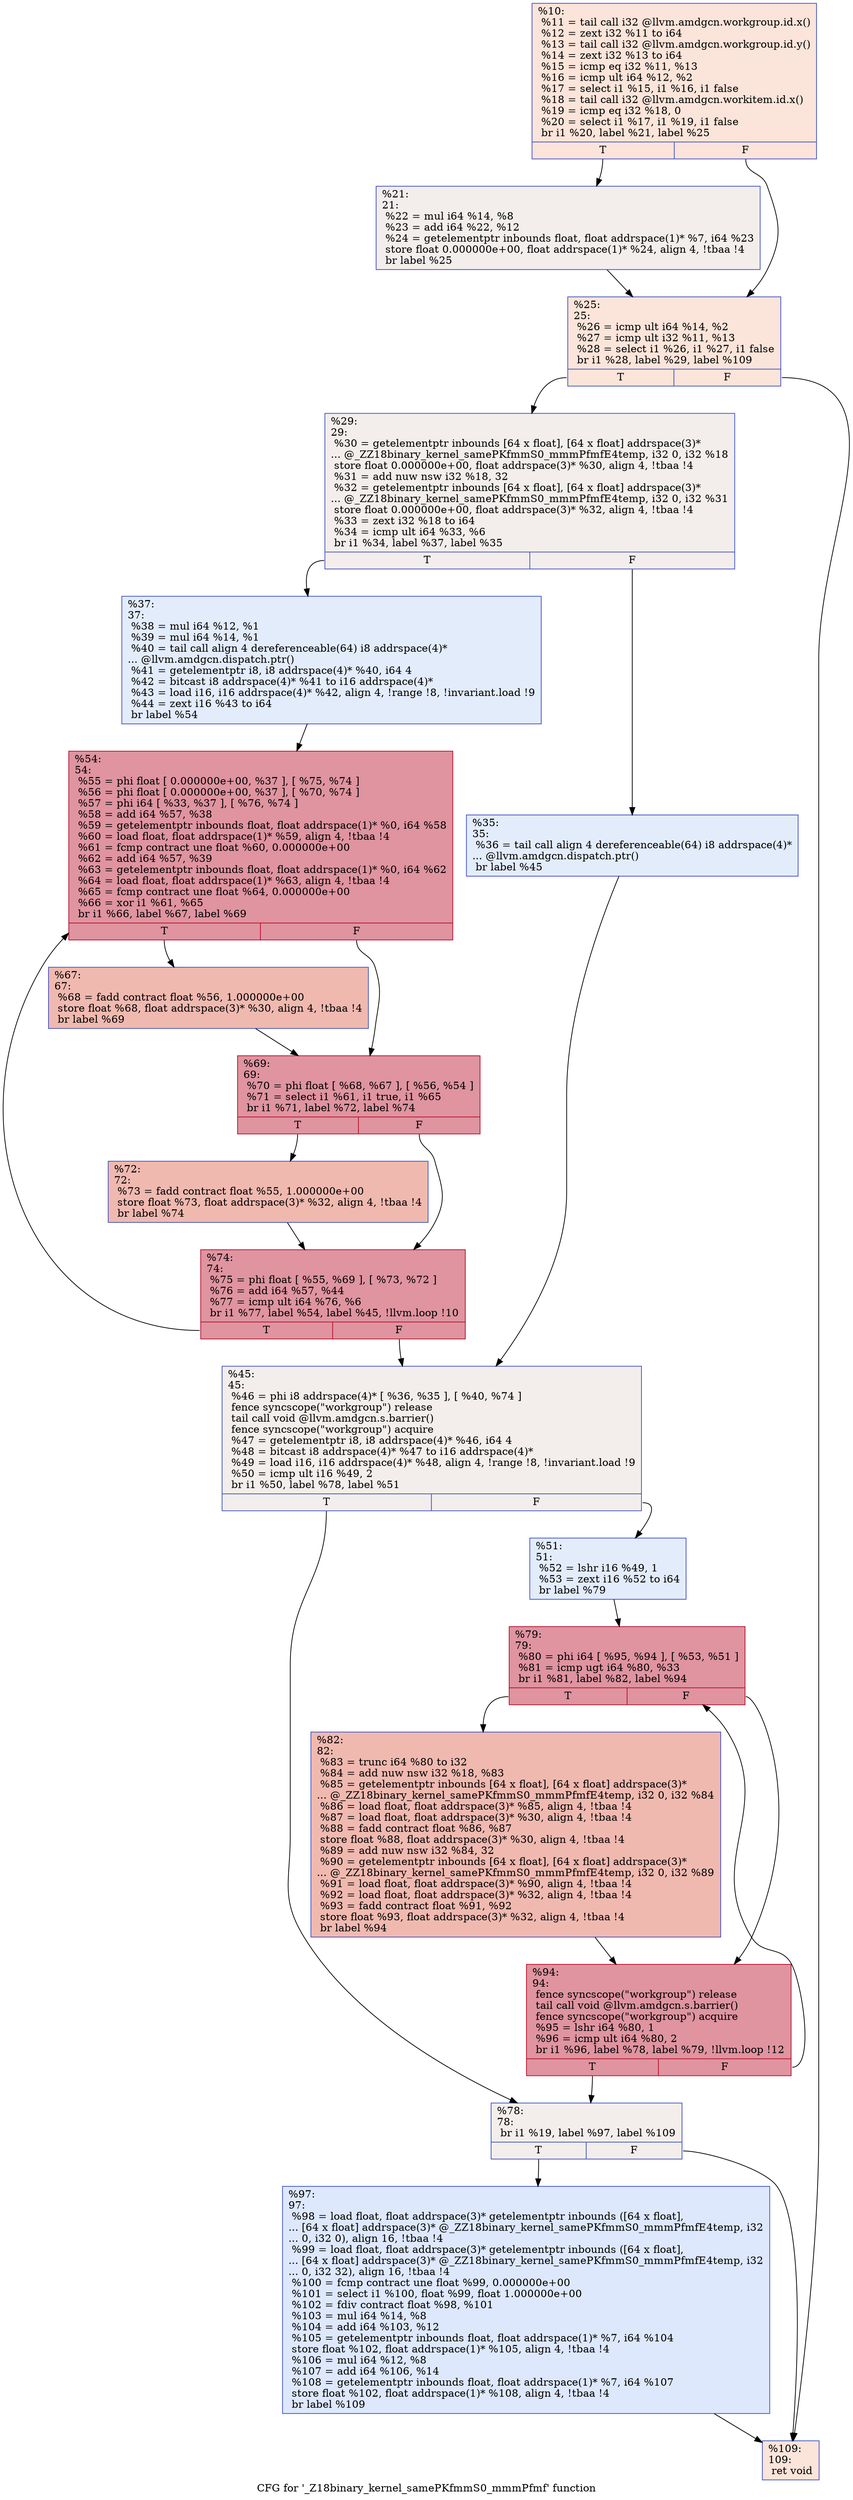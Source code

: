 digraph "CFG for '_Z18binary_kernel_samePKfmmS0_mmmPfmf' function" {
	label="CFG for '_Z18binary_kernel_samePKfmmS0_mmmPfmf' function";

	Node0x5508e60 [shape=record,color="#3d50c3ff", style=filled, fillcolor="#f5c1a970",label="{%10:\l  %11 = tail call i32 @llvm.amdgcn.workgroup.id.x()\l  %12 = zext i32 %11 to i64\l  %13 = tail call i32 @llvm.amdgcn.workgroup.id.y()\l  %14 = zext i32 %13 to i64\l  %15 = icmp eq i32 %11, %13\l  %16 = icmp ult i64 %12, %2\l  %17 = select i1 %15, i1 %16, i1 false\l  %18 = tail call i32 @llvm.amdgcn.workitem.id.x()\l  %19 = icmp eq i32 %18, 0\l  %20 = select i1 %17, i1 %19, i1 false\l  br i1 %20, label %21, label %25\l|{<s0>T|<s1>F}}"];
	Node0x5508e60:s0 -> Node0x550a660;
	Node0x5508e60:s1 -> Node0x550a6f0;
	Node0x550a660 [shape=record,color="#3d50c3ff", style=filled, fillcolor="#e3d9d370",label="{%21:\l21:                                               \l  %22 = mul i64 %14, %8\l  %23 = add i64 %22, %12\l  %24 = getelementptr inbounds float, float addrspace(1)* %7, i64 %23\l  store float 0.000000e+00, float addrspace(1)* %24, align 4, !tbaa !4\l  br label %25\l}"];
	Node0x550a660 -> Node0x550a6f0;
	Node0x550a6f0 [shape=record,color="#3d50c3ff", style=filled, fillcolor="#f5c1a970",label="{%25:\l25:                                               \l  %26 = icmp ult i64 %14, %2\l  %27 = icmp ult i32 %11, %13\l  %28 = select i1 %26, i1 %27, i1 false\l  br i1 %28, label %29, label %109\l|{<s0>T|<s1>F}}"];
	Node0x550a6f0:s0 -> Node0x550c280;
	Node0x550a6f0:s1 -> Node0x550c2d0;
	Node0x550c280 [shape=record,color="#3d50c3ff", style=filled, fillcolor="#e3d9d370",label="{%29:\l29:                                               \l  %30 = getelementptr inbounds [64 x float], [64 x float] addrspace(3)*\l... @_ZZ18binary_kernel_samePKfmmS0_mmmPfmfE4temp, i32 0, i32 %18\l  store float 0.000000e+00, float addrspace(3)* %30, align 4, !tbaa !4\l  %31 = add nuw nsw i32 %18, 32\l  %32 = getelementptr inbounds [64 x float], [64 x float] addrspace(3)*\l... @_ZZ18binary_kernel_samePKfmmS0_mmmPfmfE4temp, i32 0, i32 %31\l  store float 0.000000e+00, float addrspace(3)* %32, align 4, !tbaa !4\l  %33 = zext i32 %18 to i64\l  %34 = icmp ult i64 %33, %6\l  br i1 %34, label %37, label %35\l|{<s0>T|<s1>F}}"];
	Node0x550c280:s0 -> Node0x550c460;
	Node0x550c280:s1 -> Node0x550d000;
	Node0x550d000 [shape=record,color="#3d50c3ff", style=filled, fillcolor="#bfd3f670",label="{%35:\l35:                                               \l  %36 = tail call align 4 dereferenceable(64) i8 addrspace(4)*\l... @llvm.amdgcn.dispatch.ptr()\l  br label %45\l}"];
	Node0x550d000 -> Node0x550d2f0;
	Node0x550c460 [shape=record,color="#3d50c3ff", style=filled, fillcolor="#bfd3f670",label="{%37:\l37:                                               \l  %38 = mul i64 %12, %1\l  %39 = mul i64 %14, %1\l  %40 = tail call align 4 dereferenceable(64) i8 addrspace(4)*\l... @llvm.amdgcn.dispatch.ptr()\l  %41 = getelementptr i8, i8 addrspace(4)* %40, i64 4\l  %42 = bitcast i8 addrspace(4)* %41 to i16 addrspace(4)*\l  %43 = load i16, i16 addrspace(4)* %42, align 4, !range !8, !invariant.load !9\l  %44 = zext i16 %43 to i64\l  br label %54\l}"];
	Node0x550c460 -> Node0x550daf0;
	Node0x550d2f0 [shape=record,color="#3d50c3ff", style=filled, fillcolor="#e3d9d370",label="{%45:\l45:                                               \l  %46 = phi i8 addrspace(4)* [ %36, %35 ], [ %40, %74 ]\l  fence syncscope(\"workgroup\") release\l  tail call void @llvm.amdgcn.s.barrier()\l  fence syncscope(\"workgroup\") acquire\l  %47 = getelementptr i8, i8 addrspace(4)* %46, i64 4\l  %48 = bitcast i8 addrspace(4)* %47 to i16 addrspace(4)*\l  %49 = load i16, i16 addrspace(4)* %48, align 4, !range !8, !invariant.load !9\l  %50 = icmp ult i16 %49, 2\l  br i1 %50, label %78, label %51\l|{<s0>T|<s1>F}}"];
	Node0x550d2f0:s0 -> Node0x550ee60;
	Node0x550d2f0:s1 -> Node0x550eef0;
	Node0x550eef0 [shape=record,color="#3d50c3ff", style=filled, fillcolor="#bfd3f670",label="{%51:\l51:                                               \l  %52 = lshr i16 %49, 1\l  %53 = zext i16 %52 to i64\l  br label %79\l}"];
	Node0x550eef0 -> Node0x550f160;
	Node0x550daf0 [shape=record,color="#b70d28ff", style=filled, fillcolor="#b70d2870",label="{%54:\l54:                                               \l  %55 = phi float [ 0.000000e+00, %37 ], [ %75, %74 ]\l  %56 = phi float [ 0.000000e+00, %37 ], [ %70, %74 ]\l  %57 = phi i64 [ %33, %37 ], [ %76, %74 ]\l  %58 = add i64 %57, %38\l  %59 = getelementptr inbounds float, float addrspace(1)* %0, i64 %58\l  %60 = load float, float addrspace(1)* %59, align 4, !tbaa !4\l  %61 = fcmp contract une float %60, 0.000000e+00\l  %62 = add i64 %57, %39\l  %63 = getelementptr inbounds float, float addrspace(1)* %0, i64 %62\l  %64 = load float, float addrspace(1)* %63, align 4, !tbaa !4\l  %65 = fcmp contract une float %64, 0.000000e+00\l  %66 = xor i1 %61, %65\l  br i1 %66, label %67, label %69\l|{<s0>T|<s1>F}}"];
	Node0x550daf0:s0 -> Node0x550ce80;
	Node0x550daf0:s1 -> Node0x550cf10;
	Node0x550ce80 [shape=record,color="#3d50c3ff", style=filled, fillcolor="#de614d70",label="{%67:\l67:                                               \l  %68 = fadd contract float %56, 1.000000e+00\l  store float %68, float addrspace(3)* %30, align 4, !tbaa !4\l  br label %69\l}"];
	Node0x550ce80 -> Node0x550cf10;
	Node0x550cf10 [shape=record,color="#b70d28ff", style=filled, fillcolor="#b70d2870",label="{%69:\l69:                                               \l  %70 = phi float [ %68, %67 ], [ %56, %54 ]\l  %71 = select i1 %61, i1 true, i1 %65\l  br i1 %71, label %72, label %74\l|{<s0>T|<s1>F}}"];
	Node0x550cf10:s0 -> Node0x5510130;
	Node0x550cf10:s1 -> Node0x550dbf0;
	Node0x5510130 [shape=record,color="#3d50c3ff", style=filled, fillcolor="#de614d70",label="{%72:\l72:                                               \l  %73 = fadd contract float %55, 1.000000e+00\l  store float %73, float addrspace(3)* %32, align 4, !tbaa !4\l  br label %74\l}"];
	Node0x5510130 -> Node0x550dbf0;
	Node0x550dbf0 [shape=record,color="#b70d28ff", style=filled, fillcolor="#b70d2870",label="{%74:\l74:                                               \l  %75 = phi float [ %55, %69 ], [ %73, %72 ]\l  %76 = add i64 %57, %44\l  %77 = icmp ult i64 %76, %6\l  br i1 %77, label %54, label %45, !llvm.loop !10\l|{<s0>T|<s1>F}}"];
	Node0x550dbf0:s0 -> Node0x550daf0;
	Node0x550dbf0:s1 -> Node0x550d2f0;
	Node0x550ee60 [shape=record,color="#3d50c3ff", style=filled, fillcolor="#e3d9d370",label="{%78:\l78:                                               \l  br i1 %19, label %97, label %109\l|{<s0>T|<s1>F}}"];
	Node0x550ee60:s0 -> Node0x55106c0;
	Node0x550ee60:s1 -> Node0x550c2d0;
	Node0x550f160 [shape=record,color="#b70d28ff", style=filled, fillcolor="#b70d2870",label="{%79:\l79:                                               \l  %80 = phi i64 [ %95, %94 ], [ %53, %51 ]\l  %81 = icmp ugt i64 %80, %33\l  br i1 %81, label %82, label %94\l|{<s0>T|<s1>F}}"];
	Node0x550f160:s0 -> Node0x5510950;
	Node0x550f160:s1 -> Node0x55107c0;
	Node0x5510950 [shape=record,color="#3d50c3ff", style=filled, fillcolor="#de614d70",label="{%82:\l82:                                               \l  %83 = trunc i64 %80 to i32\l  %84 = add nuw nsw i32 %18, %83\l  %85 = getelementptr inbounds [64 x float], [64 x float] addrspace(3)*\l... @_ZZ18binary_kernel_samePKfmmS0_mmmPfmfE4temp, i32 0, i32 %84\l  %86 = load float, float addrspace(3)* %85, align 4, !tbaa !4\l  %87 = load float, float addrspace(3)* %30, align 4, !tbaa !4\l  %88 = fadd contract float %86, %87\l  store float %88, float addrspace(3)* %30, align 4, !tbaa !4\l  %89 = add nuw nsw i32 %84, 32\l  %90 = getelementptr inbounds [64 x float], [64 x float] addrspace(3)*\l... @_ZZ18binary_kernel_samePKfmmS0_mmmPfmfE4temp, i32 0, i32 %89\l  %91 = load float, float addrspace(3)* %90, align 4, !tbaa !4\l  %92 = load float, float addrspace(3)* %32, align 4, !tbaa !4\l  %93 = fadd contract float %91, %92\l  store float %93, float addrspace(3)* %32, align 4, !tbaa !4\l  br label %94\l}"];
	Node0x5510950 -> Node0x55107c0;
	Node0x55107c0 [shape=record,color="#b70d28ff", style=filled, fillcolor="#b70d2870",label="{%94:\l94:                                               \l  fence syncscope(\"workgroup\") release\l  tail call void @llvm.amdgcn.s.barrier()\l  fence syncscope(\"workgroup\") acquire\l  %95 = lshr i64 %80, 1\l  %96 = icmp ult i64 %80, 2\l  br i1 %96, label %78, label %79, !llvm.loop !12\l|{<s0>T|<s1>F}}"];
	Node0x55107c0:s0 -> Node0x550ee60;
	Node0x55107c0:s1 -> Node0x550f160;
	Node0x55106c0 [shape=record,color="#3d50c3ff", style=filled, fillcolor="#b2ccfb70",label="{%97:\l97:                                               \l  %98 = load float, float addrspace(3)* getelementptr inbounds ([64 x float],\l... [64 x float] addrspace(3)* @_ZZ18binary_kernel_samePKfmmS0_mmmPfmfE4temp, i32\l... 0, i32 0), align 16, !tbaa !4\l  %99 = load float, float addrspace(3)* getelementptr inbounds ([64 x float],\l... [64 x float] addrspace(3)* @_ZZ18binary_kernel_samePKfmmS0_mmmPfmfE4temp, i32\l... 0, i32 32), align 16, !tbaa !4\l  %100 = fcmp contract une float %99, 0.000000e+00\l  %101 = select i1 %100, float %99, float 1.000000e+00\l  %102 = fdiv contract float %98, %101\l  %103 = mul i64 %14, %8\l  %104 = add i64 %103, %12\l  %105 = getelementptr inbounds float, float addrspace(1)* %7, i64 %104\l  store float %102, float addrspace(1)* %105, align 4, !tbaa !4\l  %106 = mul i64 %12, %8\l  %107 = add i64 %106, %14\l  %108 = getelementptr inbounds float, float addrspace(1)* %7, i64 %107\l  store float %102, float addrspace(1)* %108, align 4, !tbaa !4\l  br label %109\l}"];
	Node0x55106c0 -> Node0x550c2d0;
	Node0x550c2d0 [shape=record,color="#3d50c3ff", style=filled, fillcolor="#f5c1a970",label="{%109:\l109:                                              \l  ret void\l}"];
}
